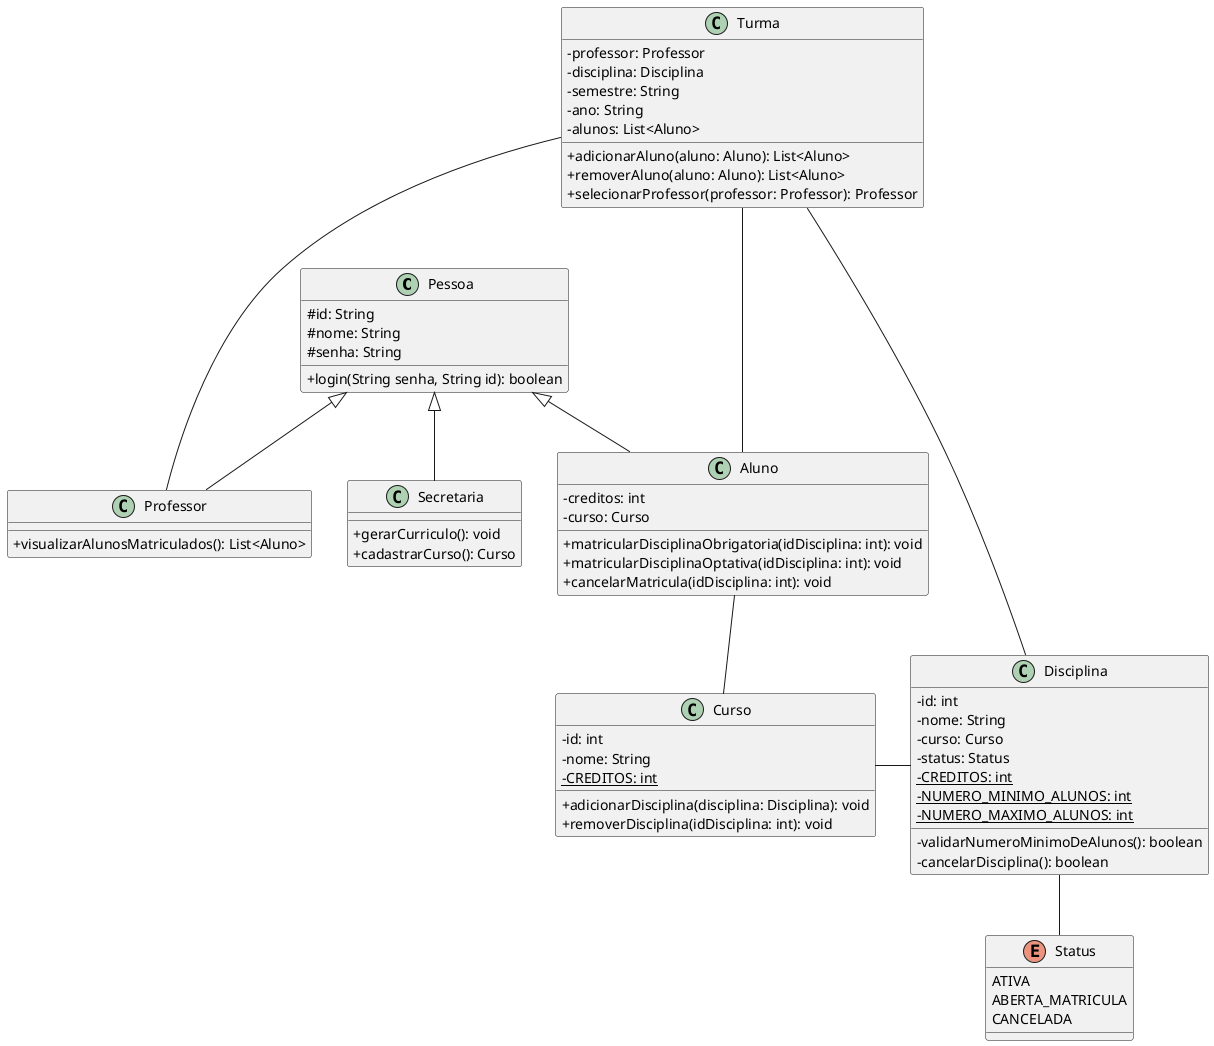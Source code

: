 // colocar metodo associar/ remover à alguma turma  professor na classe secretaria ou na classe turma

@startuml
skinparam classAttributeIconSize 0

class Pessoa {
#id: String
#nome: String
#senha: String
+login(String senha, String id): boolean
}

Pessoa <|-- Secretaria
Pessoa <|-- Aluno
Pessoa <|-- Professor

class Secretaria {
+gerarCurriculo(): void
+cadastrarCurso(): Curso
}

class Aluno  {
-creditos: int
-curso: Curso
+matricularDisciplinaObrigatoria(idDisciplina: int): void
+matricularDisciplinaOptativa(idDisciplina: int): void
+cancelarMatricula(idDisciplina: int): void
}

class Professor  {
+visualizarAlunosMatriculados(): List<Aluno>
}

class Curso {
-id: int
-nome: String
-CREDITOS: int {static}
+adicionarDisciplina(disciplina: Disciplina): void
+removerDisciplina(idDisciplina: int): void
}

class Disciplina {
-id: int
-nome: String
-curso: Curso
-status: Status
-CREDITOS: int {static}
-NUMERO_MINIMO_ALUNOS: int {static}
-NUMERO_MAXIMO_ALUNOS: int {static}
-validarNumeroMinimoDeAlunos(): boolean
-cancelarDisciplina(): boolean
}

class Turma{
-professor: Professor
-disciplina: Disciplina
-semestre: String
-ano: String
-alunos: List<Aluno>
+adicionarAluno(aluno: Aluno): List<Aluno>
+removerAluno(aluno: Aluno): List<Aluno>
+selecionarProfessor(professor: Professor): Professor
}

enum Status{
ATIVA
ABERTA_MATRICULA
CANCELADA
}

Curso - Disciplina

Aluno -- Curso

Turma -- Disciplina
Turma --- Professor
Turma --- Aluno

Disciplina -- Status

@enduml
